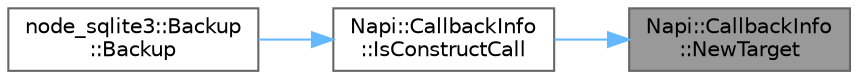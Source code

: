 digraph "Napi::CallbackInfo::NewTarget"
{
 // LATEX_PDF_SIZE
  bgcolor="transparent";
  edge [fontname=Helvetica,fontsize=10,labelfontname=Helvetica,labelfontsize=10];
  node [fontname=Helvetica,fontsize=10,shape=box,height=0.2,width=0.4];
  rankdir="RL";
  Node1 [id="Node000001",label="Napi::CallbackInfo\l::NewTarget",height=0.2,width=0.4,color="gray40", fillcolor="grey60", style="filled", fontcolor="black",tooltip=" "];
  Node1 -> Node2 [id="edge5_Node000001_Node000002",dir="back",color="steelblue1",style="solid",tooltip=" "];
  Node2 [id="Node000002",label="Napi::CallbackInfo\l::IsConstructCall",height=0.2,width=0.4,color="grey40", fillcolor="white", style="filled",URL="$class_napi_1_1_callback_info.html#a5d959854b606ac5de2db6b59f9b6bce5",tooltip=" "];
  Node2 -> Node3 [id="edge6_Node000002_Node000003",dir="back",color="steelblue1",style="solid",tooltip=" "];
  Node3 [id="Node000003",label="node_sqlite3::Backup\l::Backup",height=0.2,width=0.4,color="grey40", fillcolor="white", style="filled",URL="$classnode__sqlite3_1_1_backup.html#a2f7c7f434b24b3f36f1f6aa9b3ef1fbc",tooltip=" "];
}
